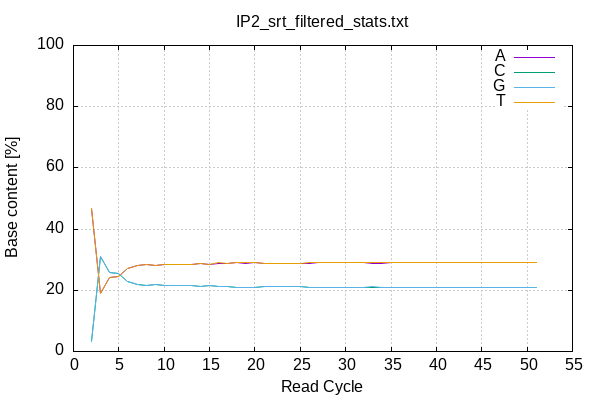 
            set terminal png size 600,400 truecolor
            set output "/home/qianhui/deaf1_chipseq/data/02_data_processed/samplestats/IP2_srt_filtered_stats/acgt-cycles.png"
            set grid xtics ytics y2tics back lc rgb "#cccccc"
            set style line 1 linecolor rgb "green"
            set style line 2 linecolor rgb "red"
            set style line 3 linecolor rgb "black"
            set style line 4 linecolor rgb "blue"
            set style increment user
            set ylabel "Base content [%]"
            set xlabel "Read Cycle"
            set yrange [0:100]
            set title "IP2_srt_filtered_stats.txt" noenhanced
            plot '-' w l ti 'A', '-' w l ti 'C', '-' w l ti 'G', '-' w l ti 'T'
        2	46.75
3	18.98
4	24.14
5	24.36
6	27.12
7	28.02
8	28.40
9	28.25
10	28.45
11	28.32
12	28.34
13	28.40
14	28.71
15	28.53
16	28.90
17	28.85
18	28.98
19	28.91
20	28.97
21	28.77
22	28.80
23	28.66
24	28.75
25	28.80
26	28.92
27	28.97
28	29.12
29	29.07
30	29.07
31	29.07
32	29.00
33	28.92
34	28.92
35	28.95
36	28.99
37	29.06
38	29.08
39	29.11
40	29.12
41	29.11
42	29.06
43	28.98
44	29.01
45	28.99
46	29.05
47	29.07
48	29.10
49	29.13
50	29.11
51	29.08
end
2	3.23
3	31.02
4	25.83
5	25.62
6	22.85
7	21.97
8	21.57
9	21.75
10	21.52
11	21.67
12	21.66
13	21.59
14	21.29
15	21.44
16	21.08
17	21.14
18	21.00
19	21.06
20	21.01
21	21.21
22	21.19
23	21.33
24	21.23
25	21.18
26	21.06
27	21.01
28	20.86
29	20.91
30	20.92
31	20.92
32	20.99
33	21.07
34	21.06
35	21.03
36	21.00
37	20.93
38	20.90
39	20.87
40	20.85
41	20.89
42	20.92
43	21.01
44	20.98
45	20.99
46	20.93
47	20.91
48	20.88
49	20.84
50	20.88
51	20.90
end
2	3.23
3	30.99
4	25.84
5	25.63
6	22.85
7	21.97
8	21.58
9	21.74
10	21.55
11	21.67
12	21.66
13	21.59
14	21.29
15	21.45
16	21.10
17	21.14
18	21.00
19	21.07
20	21.00
21	21.22
22	21.19
23	21.32
24	21.24
25	21.18
26	21.05
27	21.01
28	20.86
29	20.93
30	20.93
31	20.93
32	20.99
33	21.08
34	21.07
35	21.02
36	20.99
37	20.93
38	20.91
39	20.88
40	20.87
41	20.89
42	20.92
43	21.00
44	20.97
45	21.01
46	20.93
47	20.91
48	20.88
49	20.85
50	20.87
51	20.91
end
2	46.79
3	19.00
4	24.19
5	24.39
6	27.18
7	28.04
8	28.45
9	28.26
10	28.48
11	28.34
12	28.35
13	28.42
14	28.71
15	28.58
16	28.93
17	28.88
18	29.02
19	28.96
20	29.01
21	28.80
22	28.82
23	28.69
24	28.78
25	28.84
26	28.97
27	29.01
28	29.15
29	29.09
30	29.08
31	29.08
32	29.02
33	28.93
34	28.95
35	29.00
36	29.02
37	29.07
38	29.12
39	29.14
40	29.16
41	29.12
42	29.11
43	29.01
44	29.04
45	29.01
46	29.09
47	29.11
48	29.14
49	29.18
50	29.14
51	29.11
end
